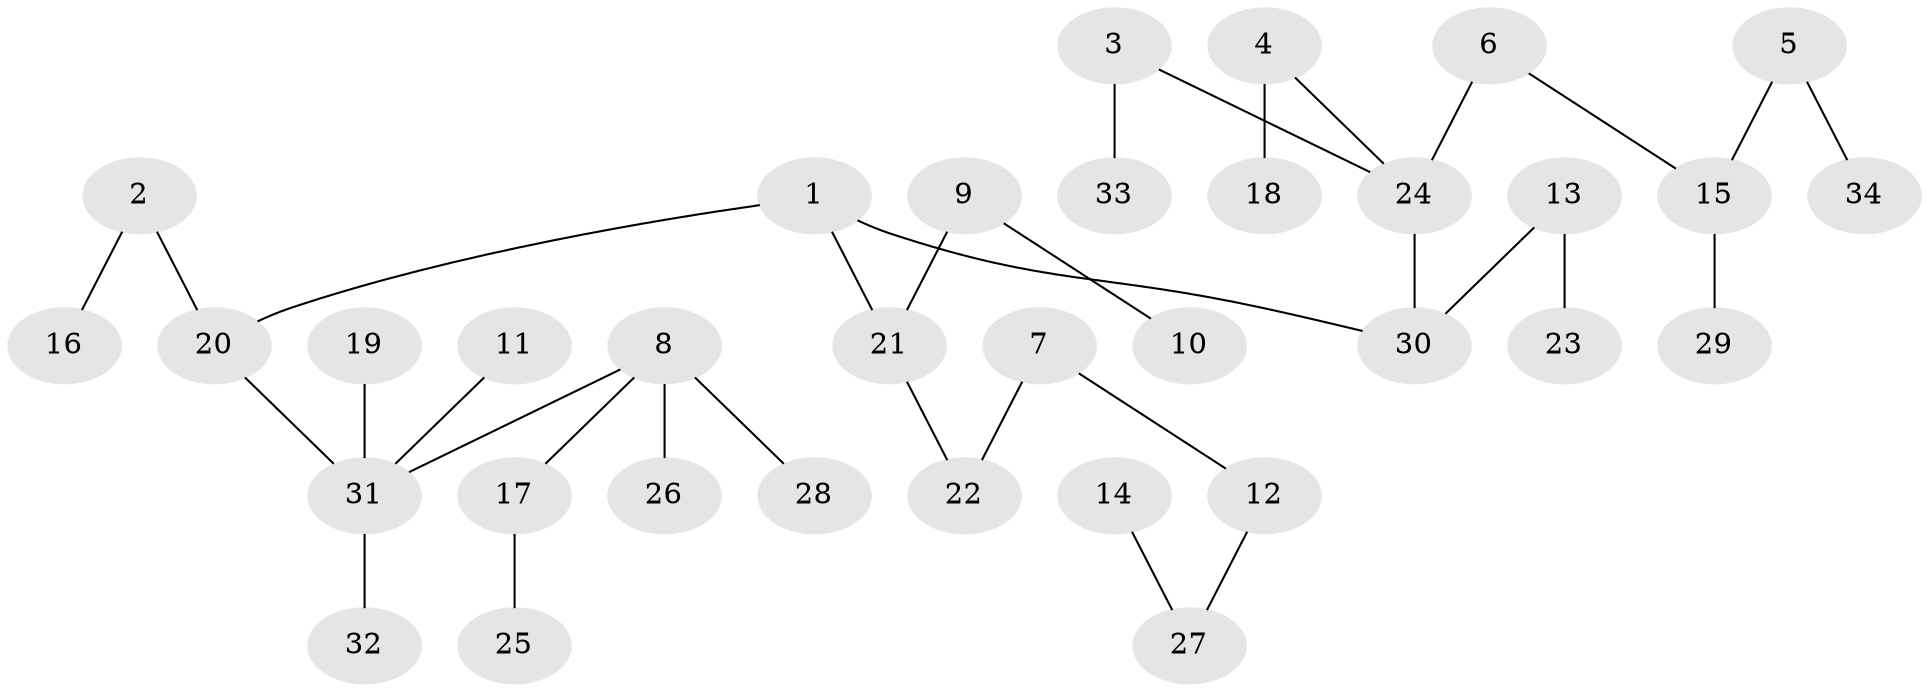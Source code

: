 // original degree distribution, {5: 0.07352941176470588, 3: 0.1323529411764706, 2: 0.29411764705882354, 1: 0.47058823529411764, 6: 0.014705882352941176, 4: 0.014705882352941176}
// Generated by graph-tools (version 1.1) at 2025/37/03/04/25 23:37:23]
// undirected, 34 vertices, 33 edges
graph export_dot {
  node [color=gray90,style=filled];
  1;
  2;
  3;
  4;
  5;
  6;
  7;
  8;
  9;
  10;
  11;
  12;
  13;
  14;
  15;
  16;
  17;
  18;
  19;
  20;
  21;
  22;
  23;
  24;
  25;
  26;
  27;
  28;
  29;
  30;
  31;
  32;
  33;
  34;
  1 -- 20 [weight=1.0];
  1 -- 21 [weight=1.0];
  1 -- 30 [weight=1.0];
  2 -- 16 [weight=1.0];
  2 -- 20 [weight=1.0];
  3 -- 24 [weight=1.0];
  3 -- 33 [weight=1.0];
  4 -- 18 [weight=1.0];
  4 -- 24 [weight=1.0];
  5 -- 15 [weight=1.0];
  5 -- 34 [weight=1.0];
  6 -- 15 [weight=1.0];
  6 -- 24 [weight=1.0];
  7 -- 12 [weight=1.0];
  7 -- 22 [weight=1.0];
  8 -- 17 [weight=1.0];
  8 -- 26 [weight=1.0];
  8 -- 28 [weight=1.0];
  8 -- 31 [weight=1.0];
  9 -- 10 [weight=1.0];
  9 -- 21 [weight=1.0];
  11 -- 31 [weight=1.0];
  12 -- 27 [weight=1.0];
  13 -- 23 [weight=1.0];
  13 -- 30 [weight=1.0];
  14 -- 27 [weight=1.0];
  15 -- 29 [weight=1.0];
  17 -- 25 [weight=1.0];
  19 -- 31 [weight=1.0];
  20 -- 31 [weight=1.0];
  21 -- 22 [weight=1.0];
  24 -- 30 [weight=1.0];
  31 -- 32 [weight=1.0];
}
